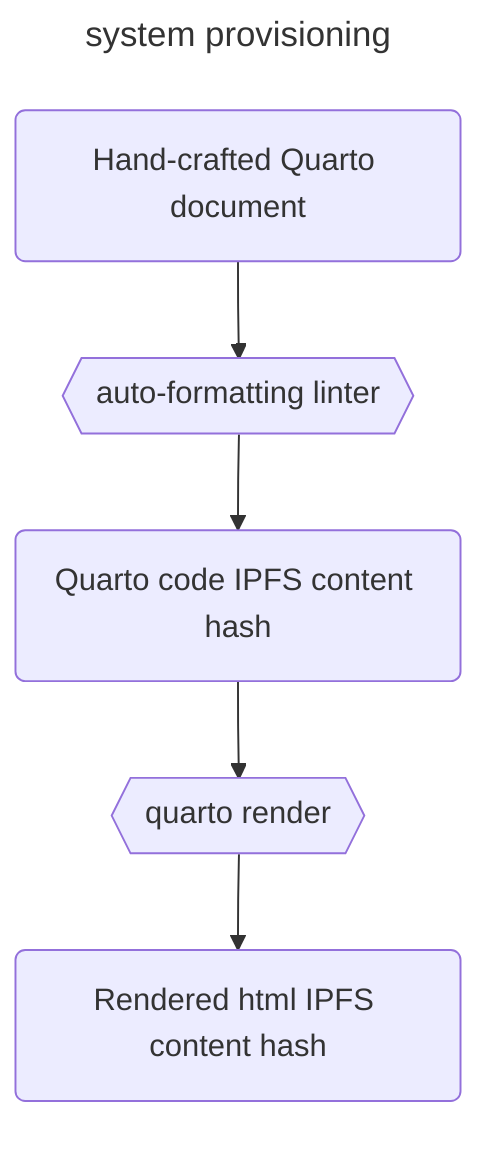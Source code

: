 ---
title: system provisioning 
---
graph TD

quartoDoc("Hand-crafted Quarto document")
lint{{"auto-formatting linter"}}
render{{"quarto render"}}
ipfsRender("Rendered html IPFS content hash")
ipfsCode("Quarto code IPFS content hash")

%% ======
quartoDoc --> lint
lint --> ipfsCode
ipfsCode -->  render --> ipfsRender
%% === external links =======================================================
%% click createPresentation "https://github.com/7yl4r/cheatsheets/blob/master/workflow/live_presentation.qmd"
%% click createSpreadsheet "https://github.com/7yl4r/cheatsheets/blob/master/workflow/search_report.qmd"